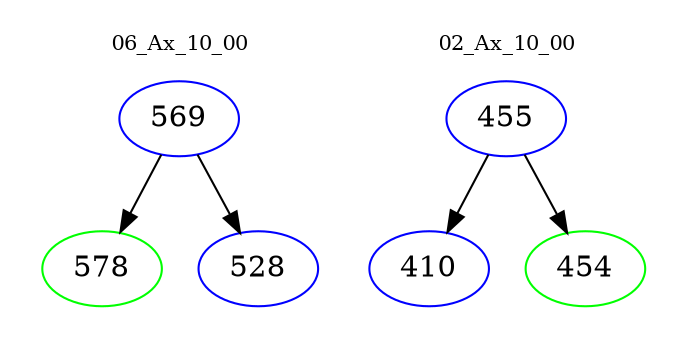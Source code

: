 digraph{
subgraph cluster_0 {
color = white
label = "06_Ax_10_00";
fontsize=10;
T0_569 [label="569", color="blue"]
T0_569 -> T0_578 [color="black"]
T0_578 [label="578", color="green"]
T0_569 -> T0_528 [color="black"]
T0_528 [label="528", color="blue"]
}
subgraph cluster_1 {
color = white
label = "02_Ax_10_00";
fontsize=10;
T1_455 [label="455", color="blue"]
T1_455 -> T1_410 [color="black"]
T1_410 [label="410", color="blue"]
T1_455 -> T1_454 [color="black"]
T1_454 [label="454", color="green"]
}
}
